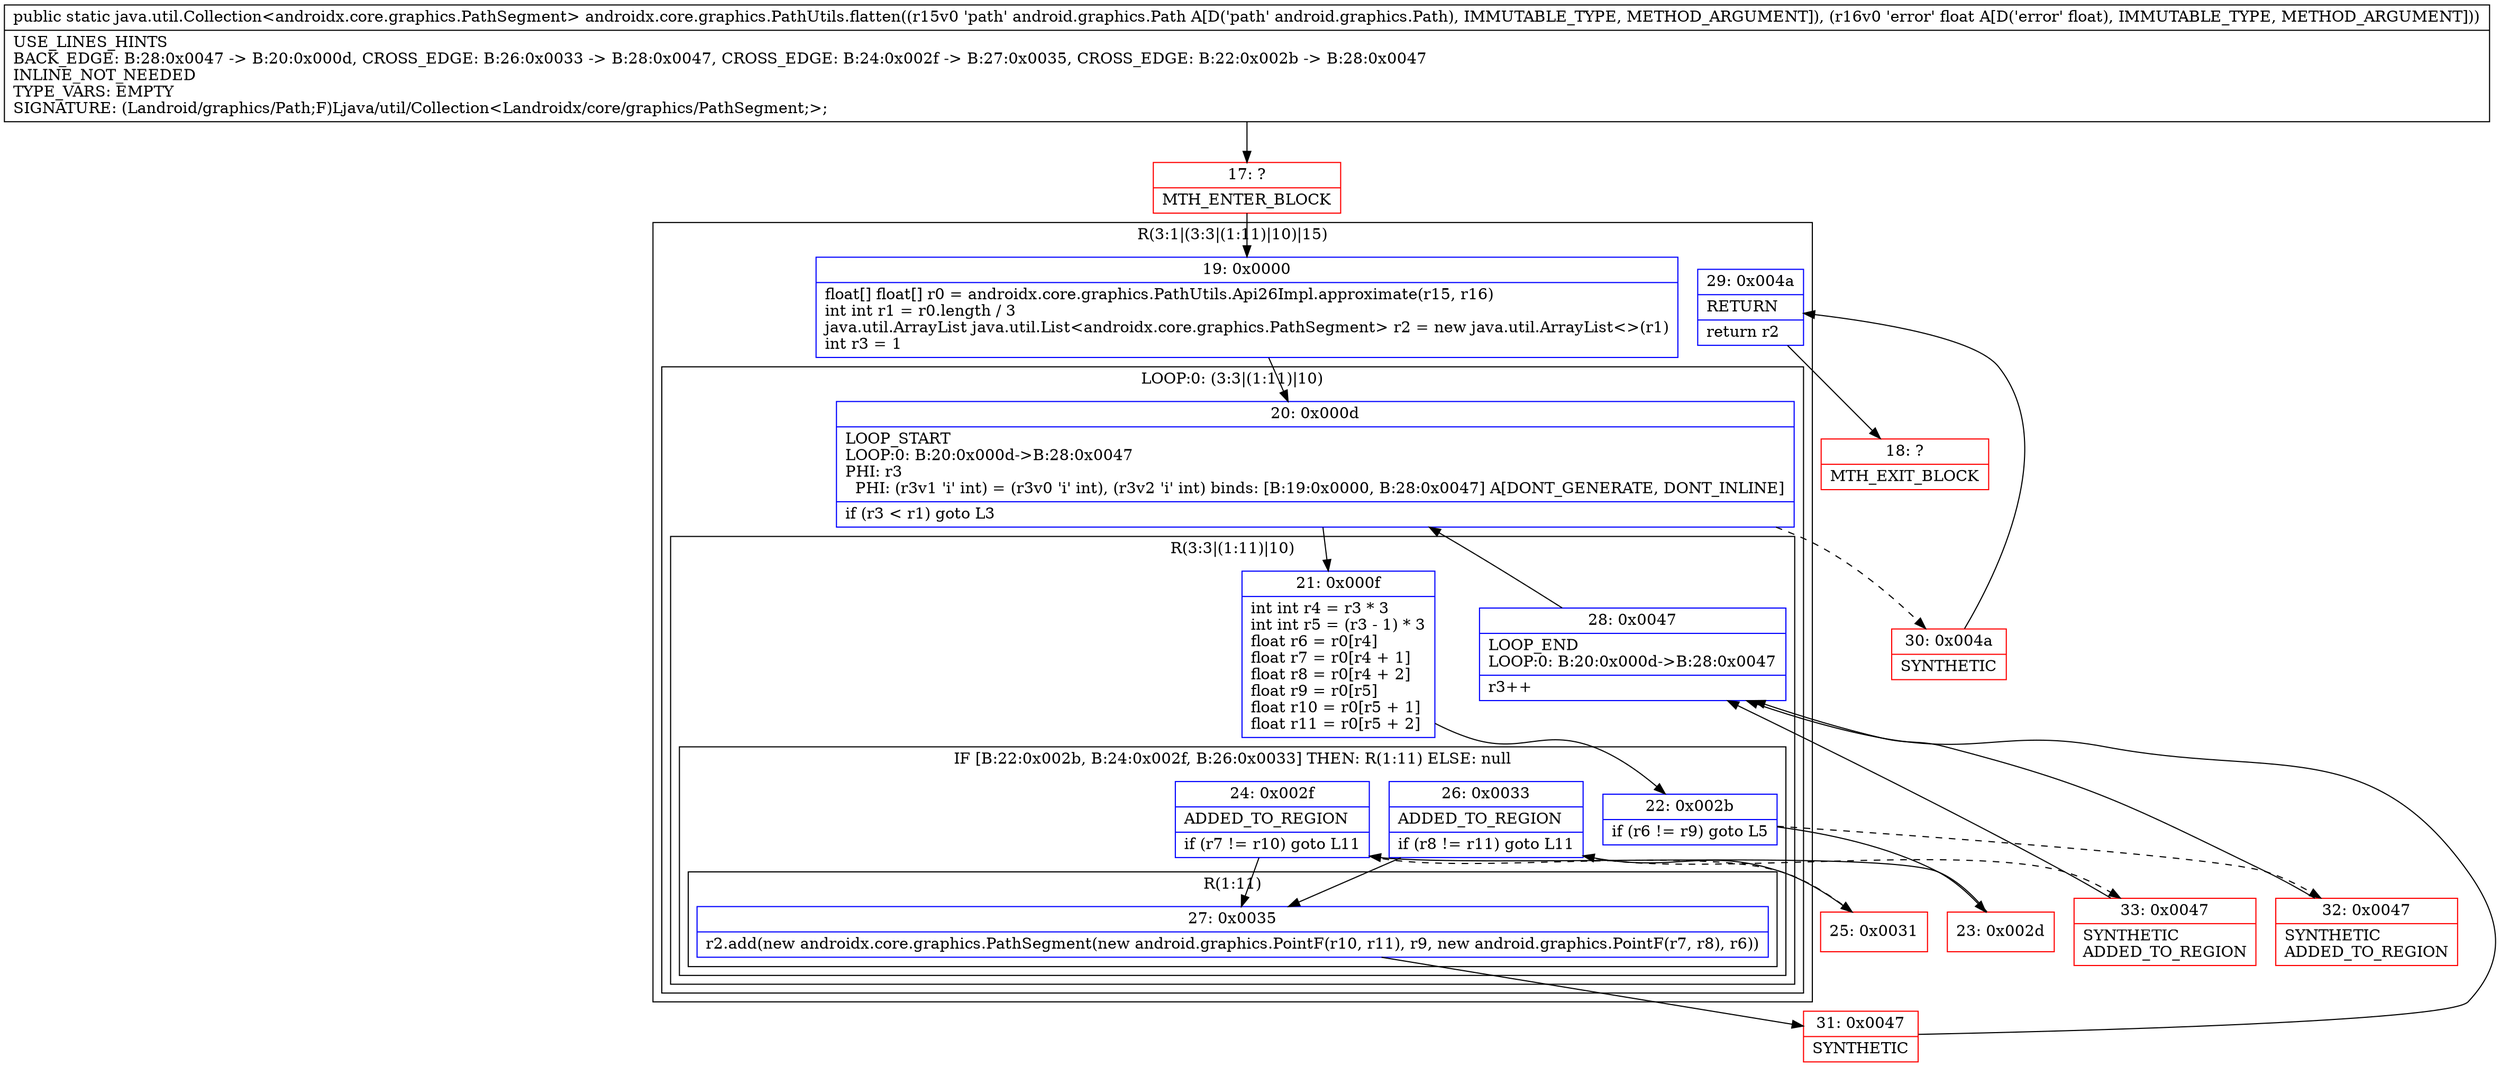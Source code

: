 digraph "CFG forandroidx.core.graphics.PathUtils.flatten(Landroid\/graphics\/Path;F)Ljava\/util\/Collection;" {
subgraph cluster_Region_1573945506 {
label = "R(3:1|(3:3|(1:11)|10)|15)";
node [shape=record,color=blue];
Node_19 [shape=record,label="{19\:\ 0x0000|float[] float[] r0 = androidx.core.graphics.PathUtils.Api26Impl.approximate(r15, r16)\lint int r1 = r0.length \/ 3\ljava.util.ArrayList java.util.List\<androidx.core.graphics.PathSegment\> r2 = new java.util.ArrayList\<\>(r1)\lint r3 = 1\l}"];
subgraph cluster_LoopRegion_1432654774 {
label = "LOOP:0: (3:3|(1:11)|10)";
node [shape=record,color=blue];
Node_20 [shape=record,label="{20\:\ 0x000d|LOOP_START\lLOOP:0: B:20:0x000d\-\>B:28:0x0047\lPHI: r3 \l  PHI: (r3v1 'i' int) = (r3v0 'i' int), (r3v2 'i' int) binds: [B:19:0x0000, B:28:0x0047] A[DONT_GENERATE, DONT_INLINE]\l|if (r3 \< r1) goto L3\l}"];
subgraph cluster_Region_72539145 {
label = "R(3:3|(1:11)|10)";
node [shape=record,color=blue];
Node_21 [shape=record,label="{21\:\ 0x000f|int int r4 = r3 * 3\lint int r5 = (r3 \- 1) * 3\lfloat r6 = r0[r4]\lfloat r7 = r0[r4 + 1]\lfloat r8 = r0[r4 + 2]\lfloat r9 = r0[r5]\lfloat r10 = r0[r5 + 1]\lfloat r11 = r0[r5 + 2]\l}"];
subgraph cluster_IfRegion_1049631086 {
label = "IF [B:22:0x002b, B:24:0x002f, B:26:0x0033] THEN: R(1:11) ELSE: null";
node [shape=record,color=blue];
Node_22 [shape=record,label="{22\:\ 0x002b|if (r6 != r9) goto L5\l}"];
Node_24 [shape=record,label="{24\:\ 0x002f|ADDED_TO_REGION\l|if (r7 != r10) goto L11\l}"];
Node_26 [shape=record,label="{26\:\ 0x0033|ADDED_TO_REGION\l|if (r8 != r11) goto L11\l}"];
subgraph cluster_Region_1729904831 {
label = "R(1:11)";
node [shape=record,color=blue];
Node_27 [shape=record,label="{27\:\ 0x0035|r2.add(new androidx.core.graphics.PathSegment(new android.graphics.PointF(r10, r11), r9, new android.graphics.PointF(r7, r8), r6))\l}"];
}
}
Node_28 [shape=record,label="{28\:\ 0x0047|LOOP_END\lLOOP:0: B:20:0x000d\-\>B:28:0x0047\l|r3++\l}"];
}
}
Node_29 [shape=record,label="{29\:\ 0x004a|RETURN\l|return r2\l}"];
}
Node_17 [shape=record,color=red,label="{17\:\ ?|MTH_ENTER_BLOCK\l}"];
Node_23 [shape=record,color=red,label="{23\:\ 0x002d}"];
Node_25 [shape=record,color=red,label="{25\:\ 0x0031}"];
Node_33 [shape=record,color=red,label="{33\:\ 0x0047|SYNTHETIC\lADDED_TO_REGION\l}"];
Node_31 [shape=record,color=red,label="{31\:\ 0x0047|SYNTHETIC\l}"];
Node_32 [shape=record,color=red,label="{32\:\ 0x0047|SYNTHETIC\lADDED_TO_REGION\l}"];
Node_30 [shape=record,color=red,label="{30\:\ 0x004a|SYNTHETIC\l}"];
Node_18 [shape=record,color=red,label="{18\:\ ?|MTH_EXIT_BLOCK\l}"];
MethodNode[shape=record,label="{public static java.util.Collection\<androidx.core.graphics.PathSegment\> androidx.core.graphics.PathUtils.flatten((r15v0 'path' android.graphics.Path A[D('path' android.graphics.Path), IMMUTABLE_TYPE, METHOD_ARGUMENT]), (r16v0 'error' float A[D('error' float), IMMUTABLE_TYPE, METHOD_ARGUMENT]))  | USE_LINES_HINTS\lBACK_EDGE: B:28:0x0047 \-\> B:20:0x000d, CROSS_EDGE: B:26:0x0033 \-\> B:28:0x0047, CROSS_EDGE: B:24:0x002f \-\> B:27:0x0035, CROSS_EDGE: B:22:0x002b \-\> B:28:0x0047\lINLINE_NOT_NEEDED\lTYPE_VARS: EMPTY\lSIGNATURE: (Landroid\/graphics\/Path;F)Ljava\/util\/Collection\<Landroidx\/core\/graphics\/PathSegment;\>;\l}"];
MethodNode -> Node_17;Node_19 -> Node_20;
Node_20 -> Node_21;
Node_20 -> Node_30[style=dashed];
Node_21 -> Node_22;
Node_22 -> Node_23;
Node_22 -> Node_32[style=dashed];
Node_24 -> Node_25[style=dashed];
Node_24 -> Node_27;
Node_26 -> Node_27;
Node_26 -> Node_33[style=dashed];
Node_27 -> Node_31;
Node_28 -> Node_20;
Node_29 -> Node_18;
Node_17 -> Node_19;
Node_23 -> Node_24;
Node_25 -> Node_26;
Node_33 -> Node_28;
Node_31 -> Node_28;
Node_32 -> Node_28;
Node_30 -> Node_29;
}

